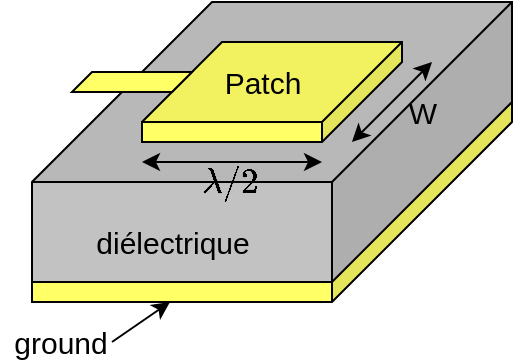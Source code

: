 <mxfile version="14.6.2" type="device"><diagram id="Bck4SprN_usdsLLT-3sT" name="Page-1"><mxGraphModel dx="1038" dy="548" grid="1" gridSize="10" guides="1" tooltips="1" connect="1" arrows="1" fold="1" page="1" pageScale="1" pageWidth="827" pageHeight="1169" math="1" shadow="0"><root><mxCell id="0"/><mxCell id="1" parent="0"/><mxCell id="ttfTH-H8IrYzCha_tHds-2" value="" style="shape=cube;whiteSpace=wrap;html=1;boundedLbl=1;backgroundOutline=1;darkOpacity=0.05;darkOpacity2=0.1;rotation=-180;size=90;flipH=0;flipV=1;fillColor=#FFFF66;" vertex="1" parent="1"><mxGeometry x="370" y="330" width="240" height="110" as="geometry"/></mxCell><mxCell id="ttfTH-H8IrYzCha_tHds-1" value="" style="shape=cube;whiteSpace=wrap;html=1;boundedLbl=1;backgroundOutline=1;darkOpacity=0.05;darkOpacity2=0.1;rotation=-180;size=90;flipH=0;flipV=1;fillColor=#C2C2C2;" vertex="1" parent="1"><mxGeometry x="370" y="290" width="240" height="140" as="geometry"/></mxCell><mxCell id="ttfTH-H8IrYzCha_tHds-3" value="" style="shape=cube;whiteSpace=wrap;html=1;boundedLbl=1;backgroundOutline=1;darkOpacity=0.05;darkOpacity2=0.1;rotation=-180;flipV=1;size=40;fillColor=#FFFF66;" vertex="1" parent="1"><mxGeometry x="425" y="310" width="130" height="50" as="geometry"/></mxCell><mxCell id="ttfTH-H8IrYzCha_tHds-8" value="" style="endArrow=classic;startArrow=classic;html=1;" edge="1" parent="1"><mxGeometry width="50" height="50" relative="1" as="geometry"><mxPoint x="425" y="370" as="sourcePoint"/><mxPoint x="515" y="370" as="targetPoint"/></mxGeometry></mxCell><mxCell id="ttfTH-H8IrYzCha_tHds-11" value="" style="shape=parallelogram;perimeter=parallelogramPerimeter;whiteSpace=wrap;html=1;fixedSize=1;fillColor=#FFFF66;size=10;" vertex="1" parent="1"><mxGeometry x="390" y="325" width="60" height="10" as="geometry"/></mxCell><mxCell id="ttfTH-H8IrYzCha_tHds-12" value="" style="endArrow=classic;startArrow=classic;html=1;" edge="1" parent="1"><mxGeometry width="50" height="50" relative="1" as="geometry"><mxPoint x="530" y="360" as="sourcePoint"/><mxPoint x="570" y="320" as="targetPoint"/></mxGeometry></mxCell><mxCell id="ttfTH-H8IrYzCha_tHds-13" value="diélectrique" style="text;html=1;align=center;verticalAlign=middle;resizable=0;points=[];autosize=1;strokeColor=none;fontSize=15;" vertex="1" parent="1"><mxGeometry x="395" y="400" width="90" height="20" as="geometry"/></mxCell><mxCell id="ttfTH-H8IrYzCha_tHds-14" value="" style="endArrow=classic;html=1;" edge="1" parent="1"><mxGeometry width="50" height="50" relative="1" as="geometry"><mxPoint x="410" y="460" as="sourcePoint"/><mxPoint x="439" y="440" as="targetPoint"/></mxGeometry></mxCell><mxCell id="ttfTH-H8IrYzCha_tHds-15" value="ground" style="text;html=1;align=center;verticalAlign=middle;resizable=0;points=[];autosize=1;strokeColor=none;fontSize=15;" vertex="1" parent="1"><mxGeometry x="354" y="450" width="60" height="20" as="geometry"/></mxCell><mxCell id="ttfTH-H8IrYzCha_tHds-16" value="$$\lambda/2$$" style="text;html=1;align=center;verticalAlign=middle;resizable=0;points=[];autosize=1;strokeColor=none;fontSize=15;" vertex="1" parent="1"><mxGeometry x="414" y="370" width="110" height="20" as="geometry"/></mxCell><mxCell id="ttfTH-H8IrYzCha_tHds-17" value="W" style="text;html=1;align=center;verticalAlign=middle;resizable=0;points=[];autosize=1;strokeColor=none;fontSize=15;" vertex="1" parent="1"><mxGeometry x="550" y="335" width="30" height="20" as="geometry"/></mxCell><mxCell id="ttfTH-H8IrYzCha_tHds-18" value="Patch" style="text;html=1;align=center;verticalAlign=middle;resizable=0;points=[];autosize=1;strokeColor=none;fontSize=15;" vertex="1" parent="1"><mxGeometry x="460" y="320" width="50" height="20" as="geometry"/></mxCell></root></mxGraphModel></diagram></mxfile>